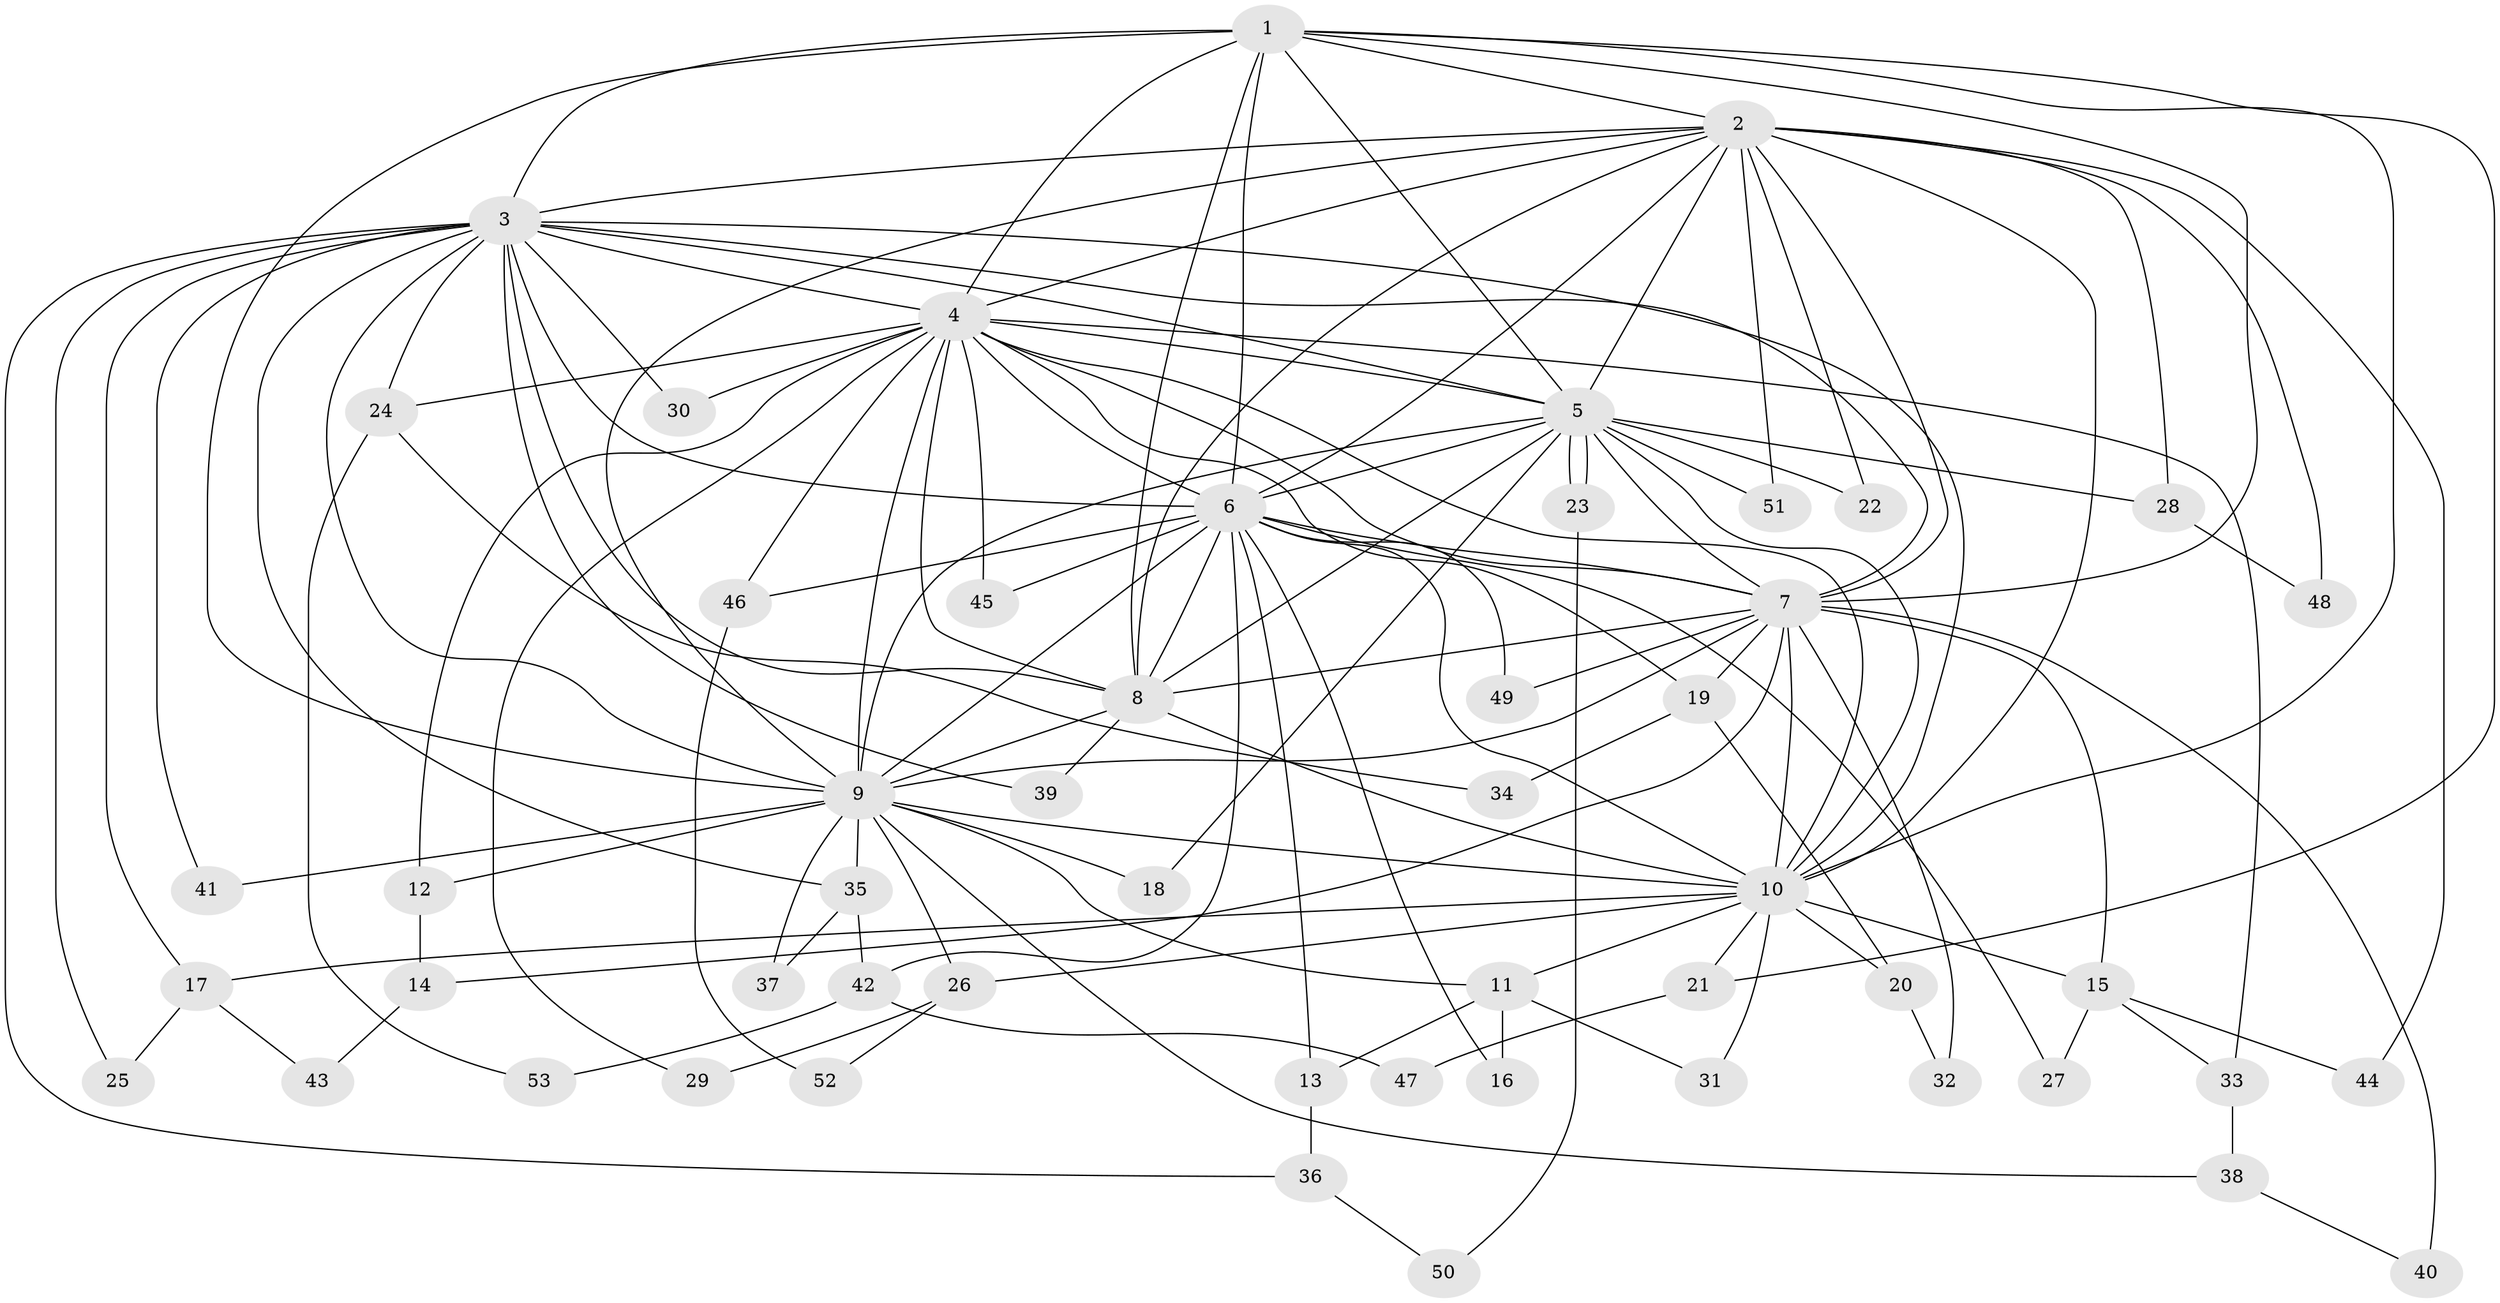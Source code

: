 // Generated by graph-tools (version 1.1) at 2025/35/03/09/25 02:35:14]
// undirected, 53 vertices, 131 edges
graph export_dot {
graph [start="1"]
  node [color=gray90,style=filled];
  1;
  2;
  3;
  4;
  5;
  6;
  7;
  8;
  9;
  10;
  11;
  12;
  13;
  14;
  15;
  16;
  17;
  18;
  19;
  20;
  21;
  22;
  23;
  24;
  25;
  26;
  27;
  28;
  29;
  30;
  31;
  32;
  33;
  34;
  35;
  36;
  37;
  38;
  39;
  40;
  41;
  42;
  43;
  44;
  45;
  46;
  47;
  48;
  49;
  50;
  51;
  52;
  53;
  1 -- 2;
  1 -- 3;
  1 -- 4;
  1 -- 5;
  1 -- 6;
  1 -- 7;
  1 -- 8;
  1 -- 9;
  1 -- 10;
  1 -- 21;
  2 -- 3;
  2 -- 4;
  2 -- 5;
  2 -- 6;
  2 -- 7;
  2 -- 8;
  2 -- 9;
  2 -- 10;
  2 -- 22;
  2 -- 28;
  2 -- 44;
  2 -- 48;
  2 -- 51;
  3 -- 4;
  3 -- 5;
  3 -- 6;
  3 -- 7;
  3 -- 8;
  3 -- 9;
  3 -- 10;
  3 -- 17;
  3 -- 24;
  3 -- 25;
  3 -- 30;
  3 -- 35;
  3 -- 36;
  3 -- 39;
  3 -- 41;
  4 -- 5;
  4 -- 6;
  4 -- 7;
  4 -- 8;
  4 -- 9;
  4 -- 10;
  4 -- 12;
  4 -- 19;
  4 -- 24;
  4 -- 29;
  4 -- 30;
  4 -- 33;
  4 -- 45;
  4 -- 46;
  5 -- 6;
  5 -- 7;
  5 -- 8;
  5 -- 9;
  5 -- 10;
  5 -- 18;
  5 -- 22;
  5 -- 23;
  5 -- 23;
  5 -- 28;
  5 -- 51;
  6 -- 7;
  6 -- 8;
  6 -- 9;
  6 -- 10;
  6 -- 13;
  6 -- 16;
  6 -- 27;
  6 -- 42;
  6 -- 45;
  6 -- 46;
  6 -- 49;
  7 -- 8;
  7 -- 9;
  7 -- 10;
  7 -- 14;
  7 -- 15;
  7 -- 19;
  7 -- 32;
  7 -- 40;
  7 -- 49;
  8 -- 9;
  8 -- 10;
  8 -- 39;
  9 -- 10;
  9 -- 11;
  9 -- 12;
  9 -- 18;
  9 -- 26;
  9 -- 35;
  9 -- 37;
  9 -- 38;
  9 -- 41;
  10 -- 11;
  10 -- 15;
  10 -- 17;
  10 -- 20;
  10 -- 21;
  10 -- 26;
  10 -- 31;
  11 -- 13;
  11 -- 16;
  11 -- 31;
  12 -- 14;
  13 -- 36;
  14 -- 43;
  15 -- 27;
  15 -- 33;
  15 -- 44;
  17 -- 25;
  17 -- 43;
  19 -- 20;
  19 -- 34;
  20 -- 32;
  21 -- 47;
  23 -- 50;
  24 -- 34;
  24 -- 53;
  26 -- 29;
  26 -- 52;
  28 -- 48;
  33 -- 38;
  35 -- 37;
  35 -- 42;
  36 -- 50;
  38 -- 40;
  42 -- 47;
  42 -- 53;
  46 -- 52;
}
